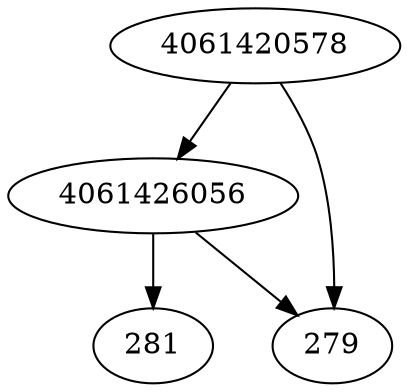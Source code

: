 strict digraph  {
4061426056;
281;
4061420578;
279;
4061426056 -> 279;
4061426056 -> 281;
4061420578 -> 279;
4061420578 -> 4061426056;
}
